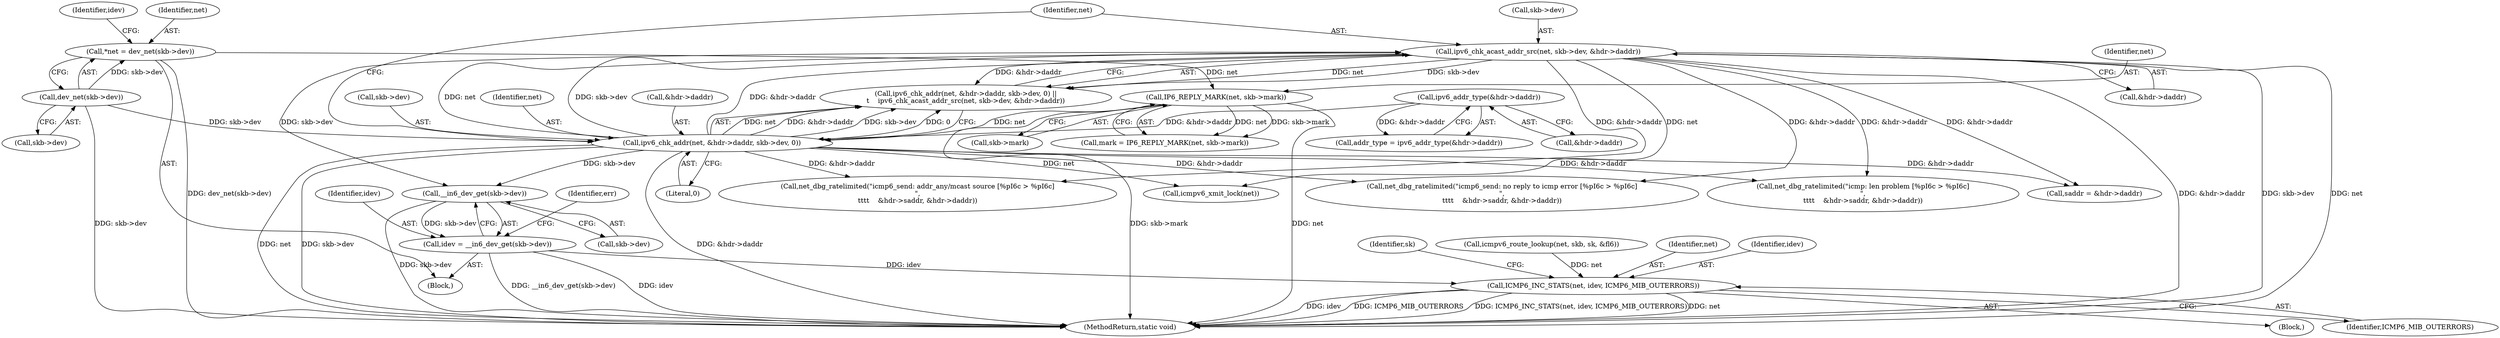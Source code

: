 digraph "0_linux_79dc7e3f1cd323be4c81aa1a94faa1b3ed987fb2@pointer" {
"1000538" [label="(Call,__in6_dev_get(skb->dev))"];
"1000201" [label="(Call,ipv6_chk_acast_addr_src(net, skb->dev, &hdr->daddr))"];
"1000191" [label="(Call,ipv6_chk_addr(net, &hdr->daddr, skb->dev, 0))"];
"1000158" [label="(Call,IP6_REPLY_MARK(net, skb->mark))"];
"1000113" [label="(Call,*net = dev_net(skb->dev))"];
"1000115" [label="(Call,dev_net(skb->dev))"];
"1000184" [label="(Call,ipv6_addr_type(&hdr->daddr))"];
"1000536" [label="(Call,idev = __in6_dev_get(skb->dev))"];
"1000568" [label="(Call,ICMP6_INC_STATS(net, idev, ICMP6_MIB_OUTERRORS))"];
"1000197" [label="(Call,skb->dev)"];
"1000182" [label="(Call,addr_type = ipv6_addr_type(&hdr->daddr))"];
"1000570" [label="(Identifier,idev)"];
"1000595" [label="(MethodReturn,static void)"];
"1000191" [label="(Call,ipv6_chk_addr(net, &hdr->daddr, skb->dev, 0))"];
"1000297" [label="(Call,net_dbg_ratelimited(\"icmp6_send: no reply to icmp error [%pI6c > %pI6c]\n\",\n\t\t\t\t    &hdr->saddr, &hdr->daddr))"];
"1000206" [label="(Call,&hdr->daddr)"];
"1000111" [label="(Block,)"];
"1000210" [label="(Call,saddr = &hdr->daddr)"];
"1000113" [label="(Call,*net = dev_net(skb->dev))"];
"1000190" [label="(Call,ipv6_chk_addr(net, &hdr->daddr, skb->dev, 0) ||\n\t    ipv6_chk_acast_addr_src(net, skb->dev, &hdr->daddr))"];
"1000184" [label="(Call,ipv6_addr_type(&hdr->daddr))"];
"1000156" [label="(Call,mark = IP6_REPLY_MARK(net, skb->mark))"];
"1000538" [label="(Call,__in6_dev_get(skb->dev))"];
"1000536" [label="(Call,idev = __in6_dev_get(skb->dev))"];
"1000160" [label="(Call,skb->mark)"];
"1000203" [label="(Call,skb->dev)"];
"1000200" [label="(Literal,0)"];
"1000539" [label="(Call,skb->dev)"];
"1000159" [label="(Identifier,net)"];
"1000567" [label="(Block,)"];
"1000573" [label="(Identifier,sk)"];
"1000202" [label="(Identifier,net)"];
"1000282" [label="(Call,net_dbg_ratelimited(\"icmp6_send: addr_any/mcast source [%pI6c > %pI6c]\n\",\n\t\t\t\t    &hdr->saddr, &hdr->daddr))"];
"1000116" [label="(Call,skb->dev)"];
"1000201" [label="(Call,ipv6_chk_acast_addr_src(net, skb->dev, &hdr->daddr))"];
"1000115" [label="(Call,dev_net(skb->dev))"];
"1000537" [label="(Identifier,idev)"];
"1000368" [label="(Call,icmpv6_xmit_lock(net))"];
"1000571" [label="(Identifier,ICMP6_MIB_OUTERRORS)"];
"1000192" [label="(Identifier,net)"];
"1000114" [label="(Identifier,net)"];
"1000463" [label="(Call,icmpv6_route_lookup(net, skb, sk, &fl6))"];
"1000524" [label="(Call,net_dbg_ratelimited(\"icmp: len problem [%pI6c > %pI6c]\n\",\n\t\t\t\t    &hdr->saddr, &hdr->daddr))"];
"1000543" [label="(Identifier,err)"];
"1000158" [label="(Call,IP6_REPLY_MARK(net, skb->mark))"];
"1000185" [label="(Call,&hdr->daddr)"];
"1000193" [label="(Call,&hdr->daddr)"];
"1000121" [label="(Identifier,idev)"];
"1000569" [label="(Identifier,net)"];
"1000568" [label="(Call,ICMP6_INC_STATS(net, idev, ICMP6_MIB_OUTERRORS))"];
"1000538" -> "1000536"  [label="AST: "];
"1000538" -> "1000539"  [label="CFG: "];
"1000539" -> "1000538"  [label="AST: "];
"1000536" -> "1000538"  [label="CFG: "];
"1000538" -> "1000595"  [label="DDG: skb->dev"];
"1000538" -> "1000536"  [label="DDG: skb->dev"];
"1000201" -> "1000538"  [label="DDG: skb->dev"];
"1000191" -> "1000538"  [label="DDG: skb->dev"];
"1000201" -> "1000190"  [label="AST: "];
"1000201" -> "1000206"  [label="CFG: "];
"1000202" -> "1000201"  [label="AST: "];
"1000203" -> "1000201"  [label="AST: "];
"1000206" -> "1000201"  [label="AST: "];
"1000190" -> "1000201"  [label="CFG: "];
"1000201" -> "1000595"  [label="DDG: &hdr->daddr"];
"1000201" -> "1000595"  [label="DDG: skb->dev"];
"1000201" -> "1000595"  [label="DDG: net"];
"1000201" -> "1000190"  [label="DDG: net"];
"1000201" -> "1000190"  [label="DDG: skb->dev"];
"1000201" -> "1000190"  [label="DDG: &hdr->daddr"];
"1000191" -> "1000201"  [label="DDG: net"];
"1000191" -> "1000201"  [label="DDG: skb->dev"];
"1000191" -> "1000201"  [label="DDG: &hdr->daddr"];
"1000201" -> "1000210"  [label="DDG: &hdr->daddr"];
"1000201" -> "1000282"  [label="DDG: &hdr->daddr"];
"1000201" -> "1000297"  [label="DDG: &hdr->daddr"];
"1000201" -> "1000368"  [label="DDG: net"];
"1000201" -> "1000524"  [label="DDG: &hdr->daddr"];
"1000191" -> "1000190"  [label="AST: "];
"1000191" -> "1000200"  [label="CFG: "];
"1000192" -> "1000191"  [label="AST: "];
"1000193" -> "1000191"  [label="AST: "];
"1000197" -> "1000191"  [label="AST: "];
"1000200" -> "1000191"  [label="AST: "];
"1000202" -> "1000191"  [label="CFG: "];
"1000190" -> "1000191"  [label="CFG: "];
"1000191" -> "1000595"  [label="DDG: skb->dev"];
"1000191" -> "1000595"  [label="DDG: &hdr->daddr"];
"1000191" -> "1000595"  [label="DDG: net"];
"1000191" -> "1000190"  [label="DDG: net"];
"1000191" -> "1000190"  [label="DDG: &hdr->daddr"];
"1000191" -> "1000190"  [label="DDG: skb->dev"];
"1000191" -> "1000190"  [label="DDG: 0"];
"1000158" -> "1000191"  [label="DDG: net"];
"1000184" -> "1000191"  [label="DDG: &hdr->daddr"];
"1000115" -> "1000191"  [label="DDG: skb->dev"];
"1000191" -> "1000210"  [label="DDG: &hdr->daddr"];
"1000191" -> "1000282"  [label="DDG: &hdr->daddr"];
"1000191" -> "1000297"  [label="DDG: &hdr->daddr"];
"1000191" -> "1000368"  [label="DDG: net"];
"1000191" -> "1000524"  [label="DDG: &hdr->daddr"];
"1000158" -> "1000156"  [label="AST: "];
"1000158" -> "1000160"  [label="CFG: "];
"1000159" -> "1000158"  [label="AST: "];
"1000160" -> "1000158"  [label="AST: "];
"1000156" -> "1000158"  [label="CFG: "];
"1000158" -> "1000595"  [label="DDG: net"];
"1000158" -> "1000595"  [label="DDG: skb->mark"];
"1000158" -> "1000156"  [label="DDG: net"];
"1000158" -> "1000156"  [label="DDG: skb->mark"];
"1000113" -> "1000158"  [label="DDG: net"];
"1000113" -> "1000111"  [label="AST: "];
"1000113" -> "1000115"  [label="CFG: "];
"1000114" -> "1000113"  [label="AST: "];
"1000115" -> "1000113"  [label="AST: "];
"1000121" -> "1000113"  [label="CFG: "];
"1000113" -> "1000595"  [label="DDG: dev_net(skb->dev)"];
"1000115" -> "1000113"  [label="DDG: skb->dev"];
"1000115" -> "1000116"  [label="CFG: "];
"1000116" -> "1000115"  [label="AST: "];
"1000115" -> "1000595"  [label="DDG: skb->dev"];
"1000184" -> "1000182"  [label="AST: "];
"1000184" -> "1000185"  [label="CFG: "];
"1000185" -> "1000184"  [label="AST: "];
"1000182" -> "1000184"  [label="CFG: "];
"1000184" -> "1000182"  [label="DDG: &hdr->daddr"];
"1000536" -> "1000111"  [label="AST: "];
"1000537" -> "1000536"  [label="AST: "];
"1000543" -> "1000536"  [label="CFG: "];
"1000536" -> "1000595"  [label="DDG: __in6_dev_get(skb->dev)"];
"1000536" -> "1000595"  [label="DDG: idev"];
"1000536" -> "1000568"  [label="DDG: idev"];
"1000568" -> "1000567"  [label="AST: "];
"1000568" -> "1000571"  [label="CFG: "];
"1000569" -> "1000568"  [label="AST: "];
"1000570" -> "1000568"  [label="AST: "];
"1000571" -> "1000568"  [label="AST: "];
"1000573" -> "1000568"  [label="CFG: "];
"1000568" -> "1000595"  [label="DDG: ICMP6_MIB_OUTERRORS"];
"1000568" -> "1000595"  [label="DDG: ICMP6_INC_STATS(net, idev, ICMP6_MIB_OUTERRORS)"];
"1000568" -> "1000595"  [label="DDG: net"];
"1000568" -> "1000595"  [label="DDG: idev"];
"1000463" -> "1000568"  [label="DDG: net"];
}
